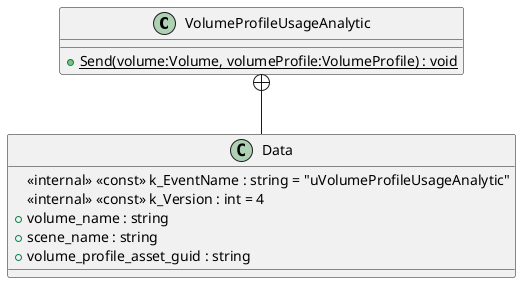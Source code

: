 @startuml
class VolumeProfileUsageAnalytic {
    + {static} Send(volume:Volume, volumeProfile:VolumeProfile) : void
}
class Data {
    <<internal>> <<const>> k_EventName : string = "uVolumeProfileUsageAnalytic"
    <<internal>> <<const>> k_Version : int = 4
    + volume_name : string
    + scene_name : string
    + volume_profile_asset_guid : string
}
VolumeProfileUsageAnalytic +-- Data
@enduml
